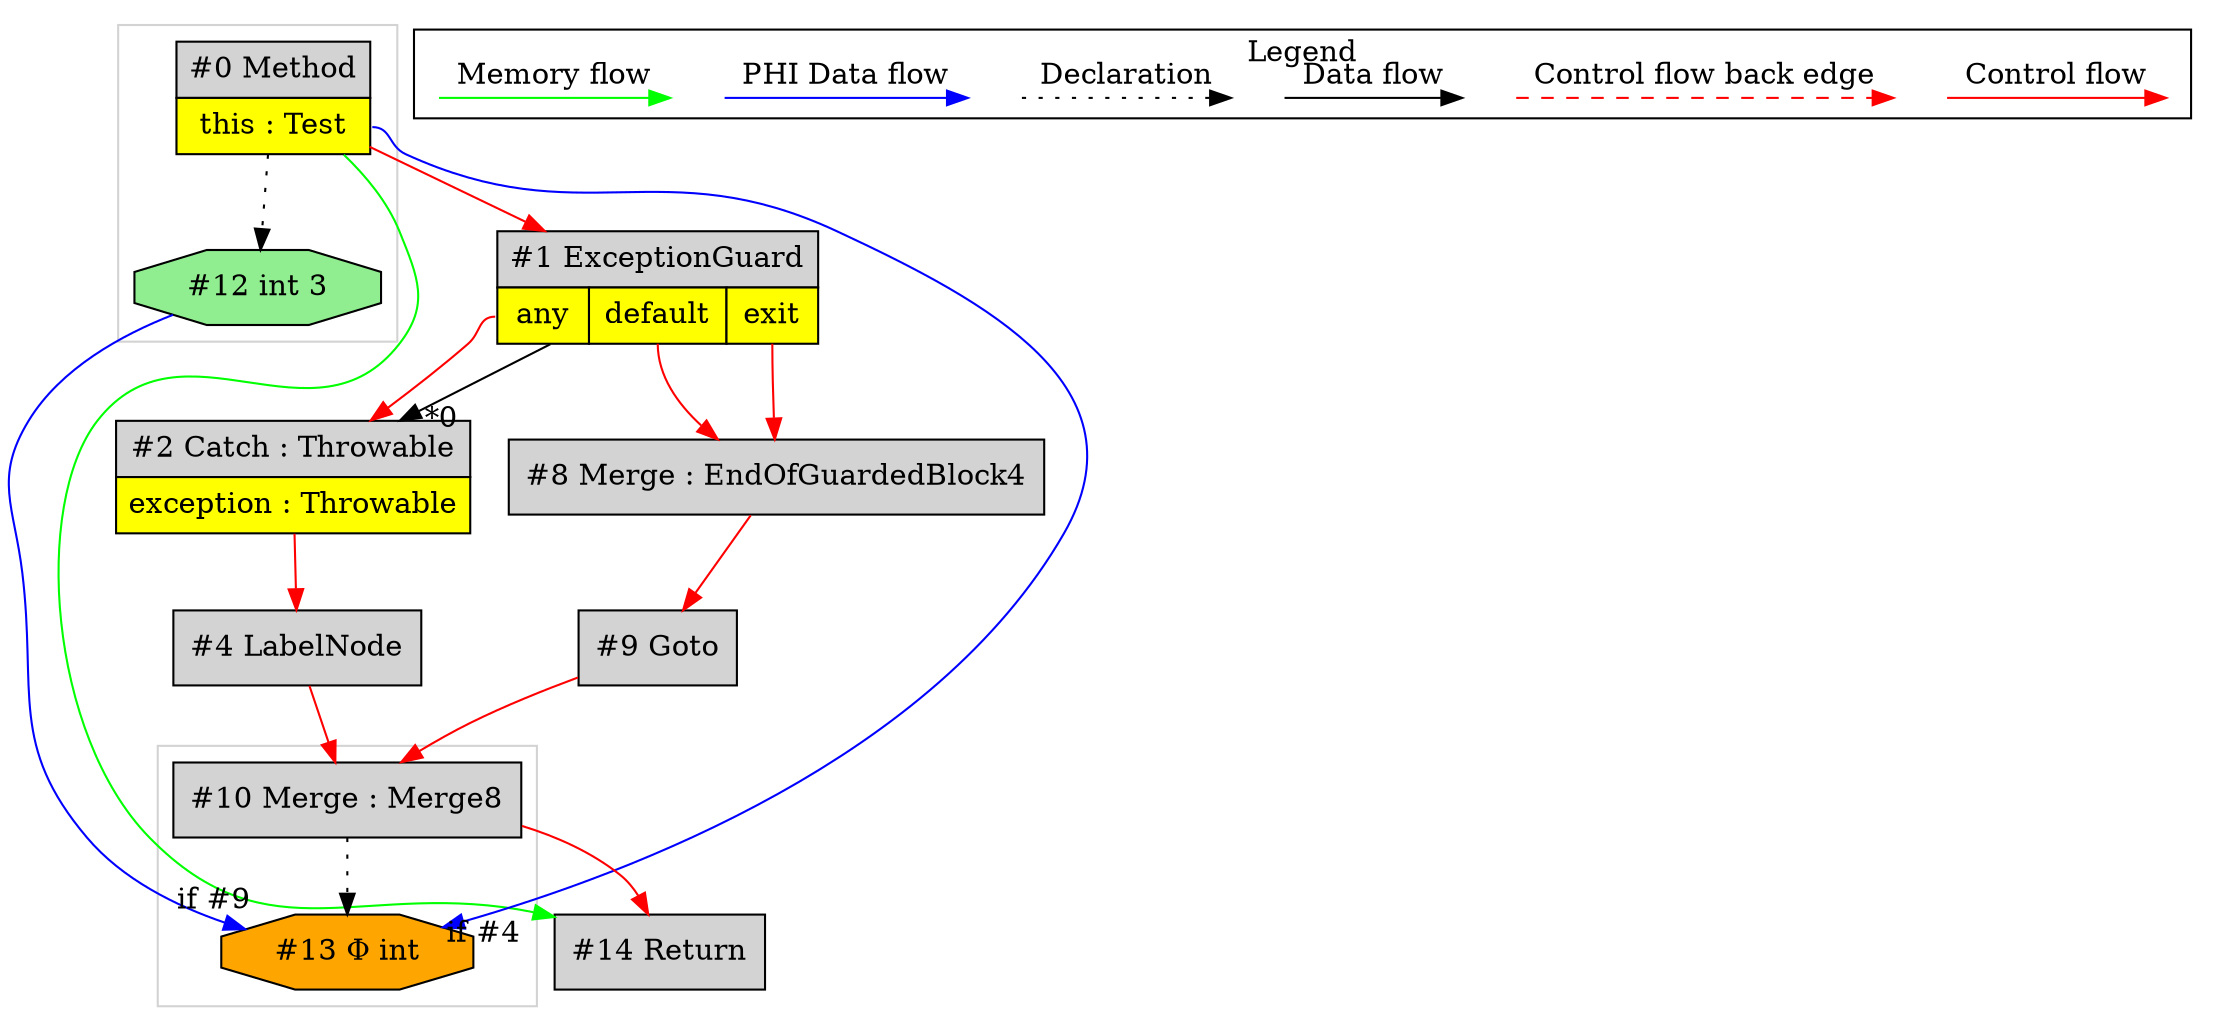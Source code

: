 digraph {
 node0[margin="0", label=<<table border="0" cellborder="1" cellspacing="0" cellpadding="5"><tr><td colspan="1">#0 Method</td></tr><tr><td port="prj11" bgcolor="yellow">this : Test</td></tr></table>>,shape=none, fillcolor=lightgrey, style=filled];
 node14[label="#14 Return",shape=box, fillcolor=lightgrey, style=filled];
 node10 -> node14[labeldistance=2, color=red, fontcolor=red];
 node0 -> node14[labeldistance=2, color=green, constraint=false];
 node10[label="#10 Merge : Merge8",shape=box, fillcolor=lightgrey, style=filled];
 node9 -> node10[labeldistance=2, color=red, fontcolor=red];
 node4 -> node10[labeldistance=2, color=red, fontcolor=red];
 node4[label="#4 LabelNode",shape=box, fillcolor=lightgrey, style=filled];
 node2 -> node4[labeldistance=2, color=red, fontcolor=red];
 node2[margin="0", label=<<table border="0" cellborder="1" cellspacing="0" cellpadding="5"><tr><td colspan="1">#2 Catch : Throwable</td></tr><tr><td port="prj3" bgcolor="yellow">exception : Throwable</td></tr></table>>,shape=none, fillcolor=lightgrey, style=filled];
 node1 -> node2[headlabel="*0", labeldistance=2];
 node1:prj5 -> node2[labeldistance=2, color=red, fontcolor=red];
 node1[margin="0", label=<<table border="0" cellborder="1" cellspacing="0" cellpadding="5"><tr><td colspan="3">#1 ExceptionGuard</td></tr><tr><td port="prj5" bgcolor="yellow">any</td><td port="prj7" bgcolor="yellow">default</td><td port="prj6" bgcolor="yellow">exit</td></tr></table>>,shape=none, fillcolor=lightgrey, style=filled];
 node0 -> node1[labeldistance=2, color=red, fontcolor=red];
 node8[label="#8 Merge : EndOfGuardedBlock4",shape=box, fillcolor=lightgrey, style=filled];
 node1:prj7 -> node8[labeldistance=2, color=red, fontcolor=red];
 node1:prj6 -> node8[labeldistance=2, color=red, fontcolor=red];
 node9[label="#9 Goto",shape=box, fillcolor=lightgrey, style=filled];
 node8 -> node9[labeldistance=2, color=red, fontcolor=red];
 node13[label="#13 Φ int",shape=octagon, fillcolor=orange, style=filled];
 node10 -> node13[style=dotted];
 node12 -> node13[headlabel="if #9", labeldistance=2, color=blue, constraint=false];
 node0:prj11 -> node13[headlabel="if #4", labeldistance=2, color=blue, constraint=false];
 node12[label="#12 int 3",shape=octagon, fillcolor=lightgreen, style=filled];
 node0 -> node12[style=dotted];
 subgraph cluster_0 {
  color=lightgray;
  node0;
  node12;
 }
 subgraph cluster_1 {
  color=lightgray;
  node10;
  node13;
 }
 subgraph cluster_000 {
  label = "Legend";
  node [shape=point]
  {
   rank=same;
   c0 [style = invis];
   c1 [style = invis];
   c2 [style = invis];
   c3 [style = invis];
   d0 [style = invis];
   d1 [style = invis];
   d2 [style = invis];
   d3 [style = invis];
   d4 [style = invis];
   d5 [style = invis];
   d6 [style = invis];
   d7 [style = invis];
  }
  c0 -> c1 [label="Control flow", style=solid, color=red]
  c2 -> c3 [label="Control flow back edge", style=dashed, color=red]
  d0 -> d1 [label="Data flow"]
  d2 -> d3 [label="Declaration", style=dotted]
  d4 -> d5 [label="PHI Data flow", color=blue]
  d6 -> d7 [label="Memory flow", color=green]
 }

}
